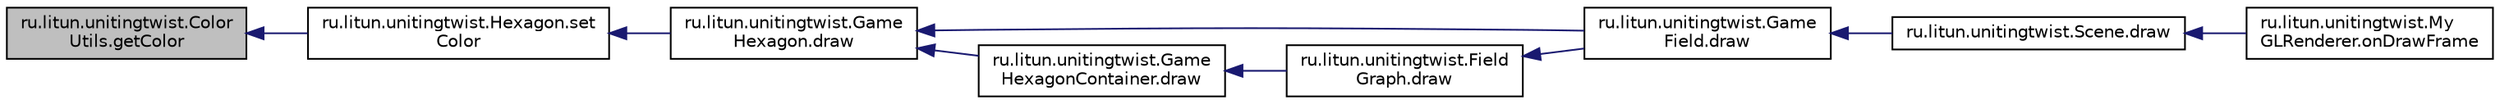 digraph "ru.litun.unitingtwist.ColorUtils.getColor"
{
  edge [fontname="Helvetica",fontsize="10",labelfontname="Helvetica",labelfontsize="10"];
  node [fontname="Helvetica",fontsize="10",shape=record];
  rankdir="LR";
  Node4 [label="ru.litun.unitingtwist.Color\lUtils.getColor",height=0.2,width=0.4,color="black", fillcolor="grey75", style="filled", fontcolor="black"];
  Node4 -> Node5 [dir="back",color="midnightblue",fontsize="10",style="solid"];
  Node5 [label="ru.litun.unitingtwist.Hexagon.set\lColor",height=0.2,width=0.4,color="black", fillcolor="white", style="filled",URL="$classru_1_1litun_1_1unitingtwist_1_1_hexagon.html#a87f6eeab9e8455bbbd83a652b87349a1"];
  Node5 -> Node6 [dir="back",color="midnightblue",fontsize="10",style="solid"];
  Node6 [label="ru.litun.unitingtwist.Game\lHexagon.draw",height=0.2,width=0.4,color="black", fillcolor="white", style="filled",URL="$classru_1_1litun_1_1unitingtwist_1_1_game_hexagon.html#a945fc076e83bc03d920197ff7c4a2665"];
  Node6 -> Node7 [dir="back",color="midnightblue",fontsize="10",style="solid"];
  Node7 [label="ru.litun.unitingtwist.Game\lField.draw",height=0.2,width=0.4,color="black", fillcolor="white", style="filled",URL="$classru_1_1litun_1_1unitingtwist_1_1_game_field.html#ad4ca9f2a58432eb8f981300622d2a151"];
  Node7 -> Node8 [dir="back",color="midnightblue",fontsize="10",style="solid"];
  Node8 [label="ru.litun.unitingtwist.Scene.draw",height=0.2,width=0.4,color="black", fillcolor="white", style="filled",URL="$classru_1_1litun_1_1unitingtwist_1_1_scene.html#aba4b9040b80f63cb0c57ea8bd78f8533"];
  Node8 -> Node9 [dir="back",color="midnightblue",fontsize="10",style="solid"];
  Node9 [label="ru.litun.unitingtwist.My\lGLRenderer.onDrawFrame",height=0.2,width=0.4,color="black", fillcolor="white", style="filled",URL="$classru_1_1litun_1_1unitingtwist_1_1_my_g_l_renderer.html#ad30d224496c46169725b82eec69025f1"];
  Node6 -> Node10 [dir="back",color="midnightblue",fontsize="10",style="solid"];
  Node10 [label="ru.litun.unitingtwist.Game\lHexagonContainer.draw",height=0.2,width=0.4,color="black", fillcolor="white", style="filled",URL="$classru_1_1litun_1_1unitingtwist_1_1_game_hexagon_container.html#a38a6f3c686cafad7636681b601297b17"];
  Node10 -> Node11 [dir="back",color="midnightblue",fontsize="10",style="solid"];
  Node11 [label="ru.litun.unitingtwist.Field\lGraph.draw",height=0.2,width=0.4,color="black", fillcolor="white", style="filled",URL="$classru_1_1litun_1_1unitingtwist_1_1_field_graph.html#a41b1f80428dff19497372ad7541bfa78"];
  Node11 -> Node7 [dir="back",color="midnightblue",fontsize="10",style="solid"];
}
